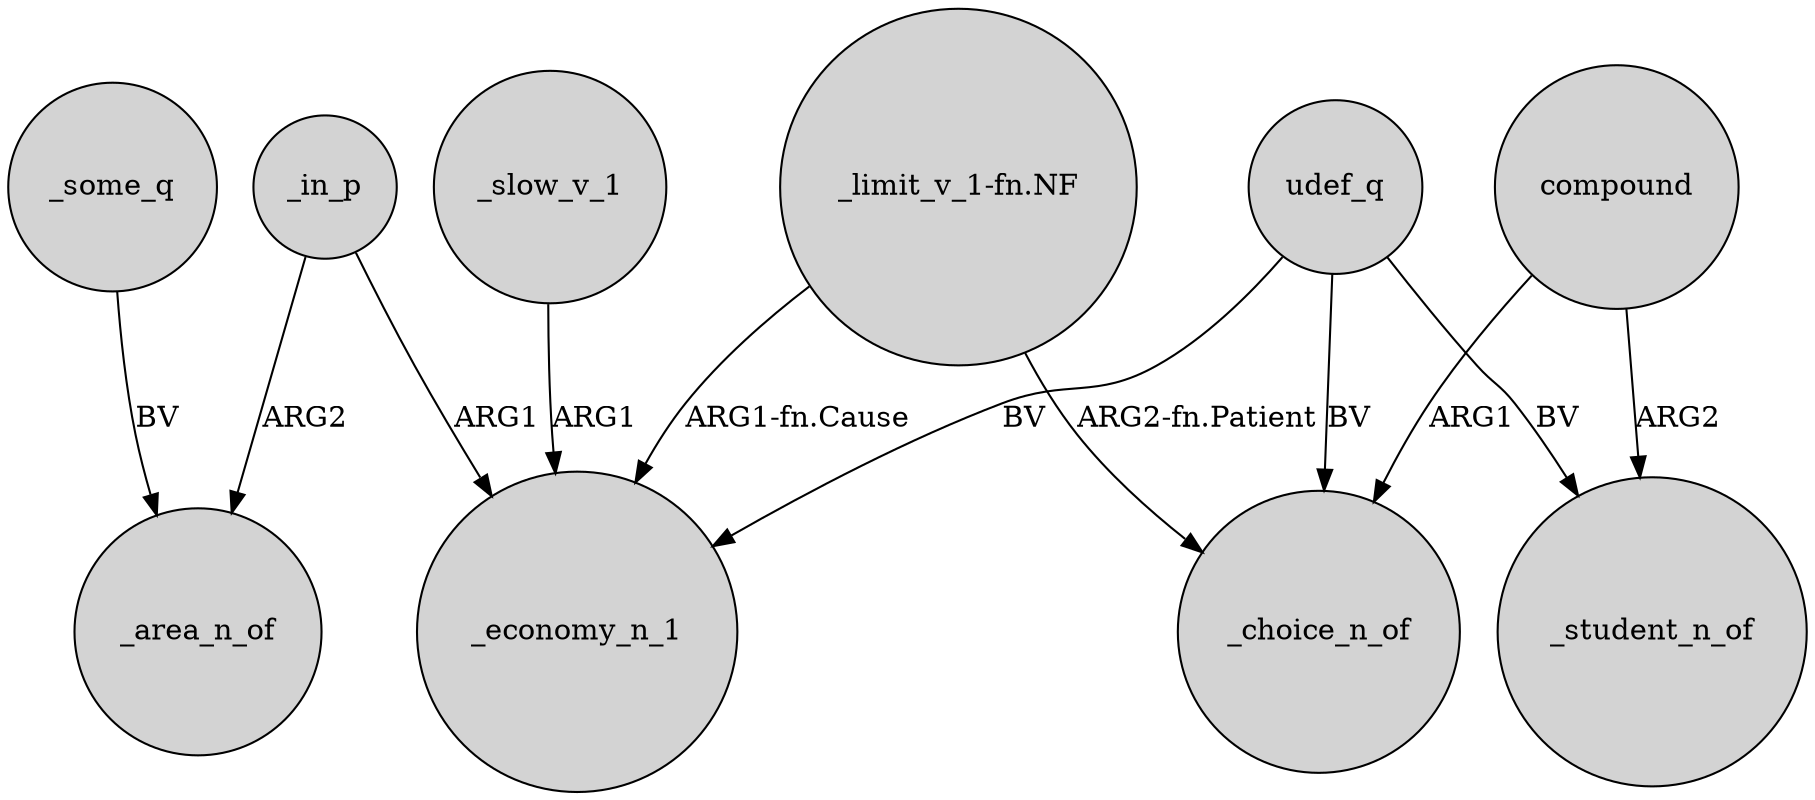 digraph {
	node [shape=circle style=filled]
	_in_p -> _area_n_of [label=ARG2]
	udef_q -> _choice_n_of [label=BV]
	compound -> _choice_n_of [label=ARG1]
	_slow_v_1 -> _economy_n_1 [label=ARG1]
	udef_q -> _student_n_of [label=BV]
	_some_q -> _area_n_of [label=BV]
	"_limit_v_1-fn.NF" -> _economy_n_1 [label="ARG1-fn.Cause"]
	"_limit_v_1-fn.NF" -> _choice_n_of [label="ARG2-fn.Patient"]
	_in_p -> _economy_n_1 [label=ARG1]
	udef_q -> _economy_n_1 [label=BV]
	compound -> _student_n_of [label=ARG2]
}

